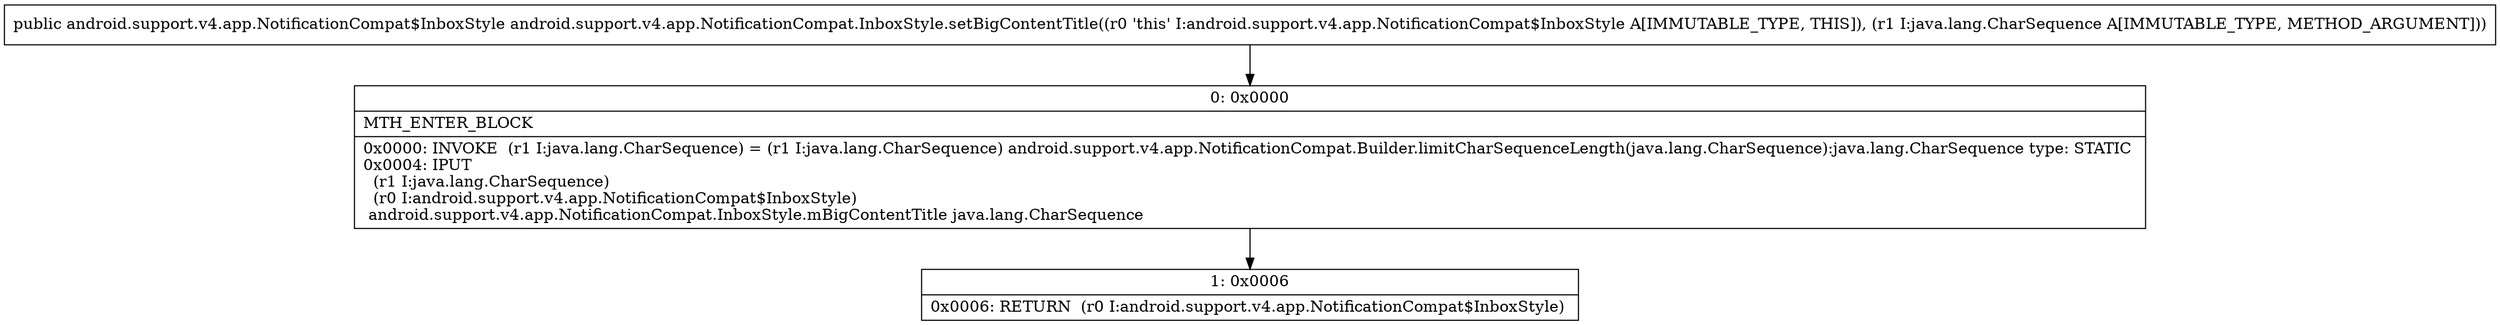 digraph "CFG forandroid.support.v4.app.NotificationCompat.InboxStyle.setBigContentTitle(Ljava\/lang\/CharSequence;)Landroid\/support\/v4\/app\/NotificationCompat$InboxStyle;" {
Node_0 [shape=record,label="{0\:\ 0x0000|MTH_ENTER_BLOCK\l|0x0000: INVOKE  (r1 I:java.lang.CharSequence) = (r1 I:java.lang.CharSequence) android.support.v4.app.NotificationCompat.Builder.limitCharSequenceLength(java.lang.CharSequence):java.lang.CharSequence type: STATIC \l0x0004: IPUT  \l  (r1 I:java.lang.CharSequence)\l  (r0 I:android.support.v4.app.NotificationCompat$InboxStyle)\l android.support.v4.app.NotificationCompat.InboxStyle.mBigContentTitle java.lang.CharSequence \l}"];
Node_1 [shape=record,label="{1\:\ 0x0006|0x0006: RETURN  (r0 I:android.support.v4.app.NotificationCompat$InboxStyle) \l}"];
MethodNode[shape=record,label="{public android.support.v4.app.NotificationCompat$InboxStyle android.support.v4.app.NotificationCompat.InboxStyle.setBigContentTitle((r0 'this' I:android.support.v4.app.NotificationCompat$InboxStyle A[IMMUTABLE_TYPE, THIS]), (r1 I:java.lang.CharSequence A[IMMUTABLE_TYPE, METHOD_ARGUMENT])) }"];
MethodNode -> Node_0;
Node_0 -> Node_1;
}

